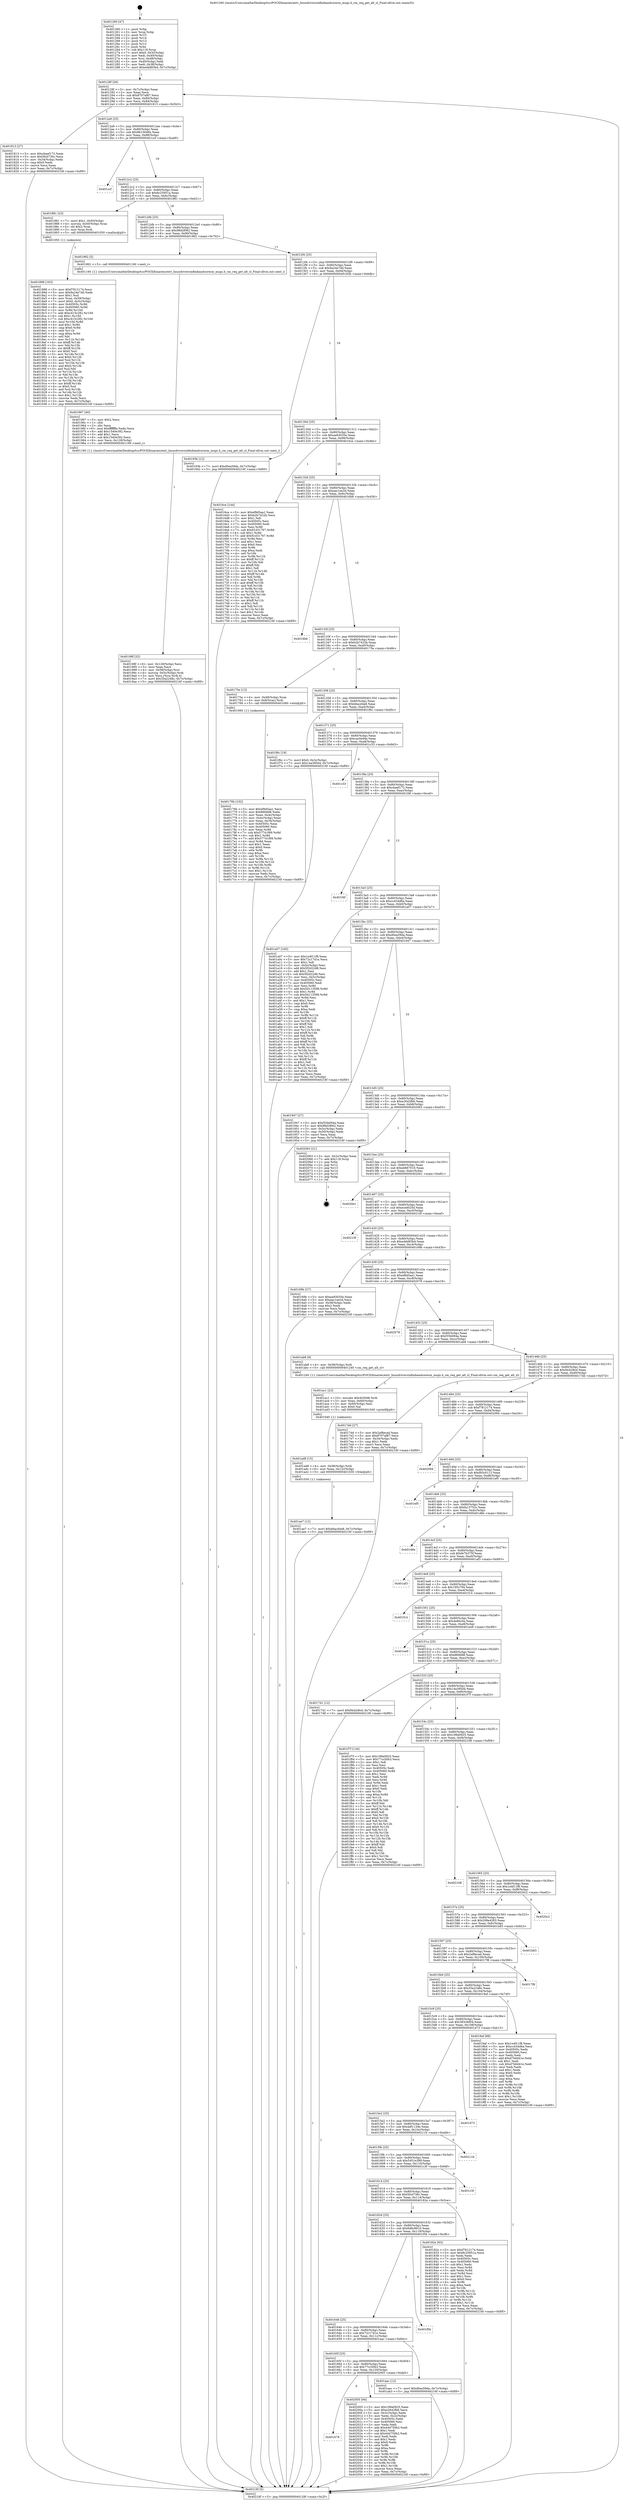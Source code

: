 digraph "0x401260" {
  label = "0x401260 (/mnt/c/Users/mathe/Desktop/tcc/POCII/binaries/extr_linuxdriversinfinibandcorecm_msgs.h_cm_req_get_alt_sl_Final-ollvm.out::main(0))"
  labelloc = "t"
  node[shape=record]

  Entry [label="",width=0.3,height=0.3,shape=circle,fillcolor=black,style=filled]
  "0x40128f" [label="{
     0x40128f [26]\l
     | [instrs]\l
     &nbsp;&nbsp;0x40128f \<+3\>: mov -0x7c(%rbp),%eax\l
     &nbsp;&nbsp;0x401292 \<+2\>: mov %eax,%ecx\l
     &nbsp;&nbsp;0x401294 \<+6\>: sub $0x8707af87,%ecx\l
     &nbsp;&nbsp;0x40129a \<+3\>: mov %eax,-0x80(%rbp)\l
     &nbsp;&nbsp;0x40129d \<+6\>: mov %ecx,-0x84(%rbp)\l
     &nbsp;&nbsp;0x4012a3 \<+6\>: je 0000000000401813 \<main+0x5b3\>\l
  }"]
  "0x401813" [label="{
     0x401813 [27]\l
     | [instrs]\l
     &nbsp;&nbsp;0x401813 \<+5\>: mov $0xcbaef172,%eax\l
     &nbsp;&nbsp;0x401818 \<+5\>: mov $0x5fcd736c,%ecx\l
     &nbsp;&nbsp;0x40181d \<+3\>: mov -0x34(%rbp),%edx\l
     &nbsp;&nbsp;0x401820 \<+3\>: cmp $0x0,%edx\l
     &nbsp;&nbsp;0x401823 \<+3\>: cmove %ecx,%eax\l
     &nbsp;&nbsp;0x401826 \<+3\>: mov %eax,-0x7c(%rbp)\l
     &nbsp;&nbsp;0x401829 \<+5\>: jmp 000000000040216f \<main+0xf0f\>\l
  }"]
  "0x4012a9" [label="{
     0x4012a9 [25]\l
     | [instrs]\l
     &nbsp;&nbsp;0x4012a9 \<+5\>: jmp 00000000004012ae \<main+0x4e\>\l
     &nbsp;&nbsp;0x4012ae \<+3\>: mov -0x80(%rbp),%eax\l
     &nbsp;&nbsp;0x4012b1 \<+5\>: sub $0x8b15648e,%eax\l
     &nbsp;&nbsp;0x4012b6 \<+6\>: mov %eax,-0x88(%rbp)\l
     &nbsp;&nbsp;0x4012bc \<+6\>: je 0000000000401ccf \<main+0xa6f\>\l
  }"]
  Exit [label="",width=0.3,height=0.3,shape=circle,fillcolor=black,style=filled,peripheries=2]
  "0x401ccf" [label="{
     0x401ccf\l
  }", style=dashed]
  "0x4012c2" [label="{
     0x4012c2 [25]\l
     | [instrs]\l
     &nbsp;&nbsp;0x4012c2 \<+5\>: jmp 00000000004012c7 \<main+0x67\>\l
     &nbsp;&nbsp;0x4012c7 \<+3\>: mov -0x80(%rbp),%eax\l
     &nbsp;&nbsp;0x4012ca \<+5\>: sub $0x8c25951a,%eax\l
     &nbsp;&nbsp;0x4012cf \<+6\>: mov %eax,-0x8c(%rbp)\l
     &nbsp;&nbsp;0x4012d5 \<+6\>: je 0000000000401881 \<main+0x621\>\l
  }"]
  "0x401678" [label="{
     0x401678\l
  }", style=dashed]
  "0x401881" [label="{
     0x401881 [23]\l
     | [instrs]\l
     &nbsp;&nbsp;0x401881 \<+7\>: movl $0x1,-0x50(%rbp)\l
     &nbsp;&nbsp;0x401888 \<+4\>: movslq -0x50(%rbp),%rax\l
     &nbsp;&nbsp;0x40188c \<+4\>: shl $0x2,%rax\l
     &nbsp;&nbsp;0x401890 \<+3\>: mov %rax,%rdi\l
     &nbsp;&nbsp;0x401893 \<+5\>: call 0000000000401050 \<malloc@plt\>\l
     | [calls]\l
     &nbsp;&nbsp;0x401050 \{1\} (unknown)\l
  }"]
  "0x4012db" [label="{
     0x4012db [25]\l
     | [instrs]\l
     &nbsp;&nbsp;0x4012db \<+5\>: jmp 00000000004012e0 \<main+0x80\>\l
     &nbsp;&nbsp;0x4012e0 \<+3\>: mov -0x80(%rbp),%eax\l
     &nbsp;&nbsp;0x4012e3 \<+5\>: sub $0x98d2f062,%eax\l
     &nbsp;&nbsp;0x4012e8 \<+6\>: mov %eax,-0x90(%rbp)\l
     &nbsp;&nbsp;0x4012ee \<+6\>: je 0000000000401962 \<main+0x702\>\l
  }"]
  "0x402005" [label="{
     0x402005 [94]\l
     | [instrs]\l
     &nbsp;&nbsp;0x402005 \<+5\>: mov $0x199a0925,%eax\l
     &nbsp;&nbsp;0x40200a \<+5\>: mov $0xe2642fb6,%ecx\l
     &nbsp;&nbsp;0x40200f \<+3\>: mov -0x3c(%rbp),%edx\l
     &nbsp;&nbsp;0x402012 \<+3\>: mov %edx,-0x2c(%rbp)\l
     &nbsp;&nbsp;0x402015 \<+7\>: mov 0x40505c,%edx\l
     &nbsp;&nbsp;0x40201c \<+7\>: mov 0x405060,%esi\l
     &nbsp;&nbsp;0x402023 \<+2\>: mov %edx,%edi\l
     &nbsp;&nbsp;0x402025 \<+6\>: add $0x444750b2,%edi\l
     &nbsp;&nbsp;0x40202b \<+3\>: sub $0x1,%edi\l
     &nbsp;&nbsp;0x40202e \<+6\>: sub $0x444750b2,%edi\l
     &nbsp;&nbsp;0x402034 \<+3\>: imul %edi,%edx\l
     &nbsp;&nbsp;0x402037 \<+3\>: and $0x1,%edx\l
     &nbsp;&nbsp;0x40203a \<+3\>: cmp $0x0,%edx\l
     &nbsp;&nbsp;0x40203d \<+4\>: sete %r8b\l
     &nbsp;&nbsp;0x402041 \<+3\>: cmp $0xa,%esi\l
     &nbsp;&nbsp;0x402044 \<+4\>: setl %r9b\l
     &nbsp;&nbsp;0x402048 \<+3\>: mov %r8b,%r10b\l
     &nbsp;&nbsp;0x40204b \<+3\>: and %r9b,%r10b\l
     &nbsp;&nbsp;0x40204e \<+3\>: xor %r9b,%r8b\l
     &nbsp;&nbsp;0x402051 \<+3\>: or %r8b,%r10b\l
     &nbsp;&nbsp;0x402054 \<+4\>: test $0x1,%r10b\l
     &nbsp;&nbsp;0x402058 \<+3\>: cmovne %ecx,%eax\l
     &nbsp;&nbsp;0x40205b \<+3\>: mov %eax,-0x7c(%rbp)\l
     &nbsp;&nbsp;0x40205e \<+5\>: jmp 000000000040216f \<main+0xf0f\>\l
  }"]
  "0x401962" [label="{
     0x401962 [5]\l
     | [instrs]\l
     &nbsp;&nbsp;0x401962 \<+5\>: call 0000000000401160 \<next_i\>\l
     | [calls]\l
     &nbsp;&nbsp;0x401160 \{1\} (/mnt/c/Users/mathe/Desktop/tcc/POCII/binaries/extr_linuxdriversinfinibandcorecm_msgs.h_cm_req_get_alt_sl_Final-ollvm.out::next_i)\l
  }"]
  "0x4012f4" [label="{
     0x4012f4 [25]\l
     | [instrs]\l
     &nbsp;&nbsp;0x4012f4 \<+5\>: jmp 00000000004012f9 \<main+0x99\>\l
     &nbsp;&nbsp;0x4012f9 \<+3\>: mov -0x80(%rbp),%eax\l
     &nbsp;&nbsp;0x4012fc \<+5\>: sub $0x9a24e7dd,%eax\l
     &nbsp;&nbsp;0x401301 \<+6\>: mov %eax,-0x94(%rbp)\l
     &nbsp;&nbsp;0x401307 \<+6\>: je 000000000040193b \<main+0x6db\>\l
  }"]
  "0x401ae7" [label="{
     0x401ae7 [12]\l
     | [instrs]\l
     &nbsp;&nbsp;0x401ae7 \<+7\>: movl $0xb6acd4a8,-0x7c(%rbp)\l
     &nbsp;&nbsp;0x401aee \<+5\>: jmp 000000000040216f \<main+0xf0f\>\l
  }"]
  "0x40193b" [label="{
     0x40193b [12]\l
     | [instrs]\l
     &nbsp;&nbsp;0x40193b \<+7\>: movl $0xd0ea59da,-0x7c(%rbp)\l
     &nbsp;&nbsp;0x401942 \<+5\>: jmp 000000000040216f \<main+0xf0f\>\l
  }"]
  "0x40130d" [label="{
     0x40130d [25]\l
     | [instrs]\l
     &nbsp;&nbsp;0x40130d \<+5\>: jmp 0000000000401312 \<main+0xb2\>\l
     &nbsp;&nbsp;0x401312 \<+3\>: mov -0x80(%rbp),%eax\l
     &nbsp;&nbsp;0x401315 \<+5\>: sub $0xaa93035e,%eax\l
     &nbsp;&nbsp;0x40131a \<+6\>: mov %eax,-0x98(%rbp)\l
     &nbsp;&nbsp;0x401320 \<+6\>: je 00000000004016ce \<main+0x46e\>\l
  }"]
  "0x401ad8" [label="{
     0x401ad8 [15]\l
     | [instrs]\l
     &nbsp;&nbsp;0x401ad8 \<+4\>: mov -0x58(%rbp),%rdi\l
     &nbsp;&nbsp;0x401adc \<+6\>: mov %eax,-0x12c(%rbp)\l
     &nbsp;&nbsp;0x401ae2 \<+5\>: call 0000000000401030 \<free@plt\>\l
     | [calls]\l
     &nbsp;&nbsp;0x401030 \{1\} (unknown)\l
  }"]
  "0x4016ce" [label="{
     0x4016ce [144]\l
     | [instrs]\l
     &nbsp;&nbsp;0x4016ce \<+5\>: mov $0xef9d5aa1,%eax\l
     &nbsp;&nbsp;0x4016d3 \<+5\>: mov $0xb2b7422b,%ecx\l
     &nbsp;&nbsp;0x4016d8 \<+2\>: mov $0x1,%dl\l
     &nbsp;&nbsp;0x4016da \<+7\>: mov 0x40505c,%esi\l
     &nbsp;&nbsp;0x4016e1 \<+7\>: mov 0x405060,%edi\l
     &nbsp;&nbsp;0x4016e8 \<+3\>: mov %esi,%r8d\l
     &nbsp;&nbsp;0x4016eb \<+7\>: sub $0x91d31767,%r8d\l
     &nbsp;&nbsp;0x4016f2 \<+4\>: sub $0x1,%r8d\l
     &nbsp;&nbsp;0x4016f6 \<+7\>: add $0x91d31767,%r8d\l
     &nbsp;&nbsp;0x4016fd \<+4\>: imul %r8d,%esi\l
     &nbsp;&nbsp;0x401701 \<+3\>: and $0x1,%esi\l
     &nbsp;&nbsp;0x401704 \<+3\>: cmp $0x0,%esi\l
     &nbsp;&nbsp;0x401707 \<+4\>: sete %r9b\l
     &nbsp;&nbsp;0x40170b \<+3\>: cmp $0xa,%edi\l
     &nbsp;&nbsp;0x40170e \<+4\>: setl %r10b\l
     &nbsp;&nbsp;0x401712 \<+3\>: mov %r9b,%r11b\l
     &nbsp;&nbsp;0x401715 \<+4\>: xor $0xff,%r11b\l
     &nbsp;&nbsp;0x401719 \<+3\>: mov %r10b,%bl\l
     &nbsp;&nbsp;0x40171c \<+3\>: xor $0xff,%bl\l
     &nbsp;&nbsp;0x40171f \<+3\>: xor $0x1,%dl\l
     &nbsp;&nbsp;0x401722 \<+3\>: mov %r11b,%r14b\l
     &nbsp;&nbsp;0x401725 \<+4\>: and $0xff,%r14b\l
     &nbsp;&nbsp;0x401729 \<+3\>: and %dl,%r9b\l
     &nbsp;&nbsp;0x40172c \<+3\>: mov %bl,%r15b\l
     &nbsp;&nbsp;0x40172f \<+4\>: and $0xff,%r15b\l
     &nbsp;&nbsp;0x401733 \<+3\>: and %dl,%r10b\l
     &nbsp;&nbsp;0x401736 \<+3\>: or %r9b,%r14b\l
     &nbsp;&nbsp;0x401739 \<+3\>: or %r10b,%r15b\l
     &nbsp;&nbsp;0x40173c \<+3\>: xor %r15b,%r14b\l
     &nbsp;&nbsp;0x40173f \<+3\>: or %bl,%r11b\l
     &nbsp;&nbsp;0x401742 \<+4\>: xor $0xff,%r11b\l
     &nbsp;&nbsp;0x401746 \<+3\>: or $0x1,%dl\l
     &nbsp;&nbsp;0x401749 \<+3\>: and %dl,%r11b\l
     &nbsp;&nbsp;0x40174c \<+3\>: or %r11b,%r14b\l
     &nbsp;&nbsp;0x40174f \<+4\>: test $0x1,%r14b\l
     &nbsp;&nbsp;0x401753 \<+3\>: cmovne %ecx,%eax\l
     &nbsp;&nbsp;0x401756 \<+3\>: mov %eax,-0x7c(%rbp)\l
     &nbsp;&nbsp;0x401759 \<+5\>: jmp 000000000040216f \<main+0xf0f\>\l
  }"]
  "0x401326" [label="{
     0x401326 [25]\l
     | [instrs]\l
     &nbsp;&nbsp;0x401326 \<+5\>: jmp 000000000040132b \<main+0xcb\>\l
     &nbsp;&nbsp;0x40132b \<+3\>: mov -0x80(%rbp),%eax\l
     &nbsp;&nbsp;0x40132e \<+5\>: sub $0xaac1ee2d,%eax\l
     &nbsp;&nbsp;0x401333 \<+6\>: mov %eax,-0x9c(%rbp)\l
     &nbsp;&nbsp;0x401339 \<+6\>: je 00000000004016b6 \<main+0x456\>\l
  }"]
  "0x401ac1" [label="{
     0x401ac1 [23]\l
     | [instrs]\l
     &nbsp;&nbsp;0x401ac1 \<+10\>: movabs $0x4030d6,%rdi\l
     &nbsp;&nbsp;0x401acb \<+3\>: mov %eax,-0x60(%rbp)\l
     &nbsp;&nbsp;0x401ace \<+3\>: mov -0x60(%rbp),%esi\l
     &nbsp;&nbsp;0x401ad1 \<+2\>: mov $0x0,%al\l
     &nbsp;&nbsp;0x401ad3 \<+5\>: call 0000000000401040 \<printf@plt\>\l
     | [calls]\l
     &nbsp;&nbsp;0x401040 \{1\} (unknown)\l
  }"]
  "0x4016b6" [label="{
     0x4016b6\l
  }", style=dashed]
  "0x40133f" [label="{
     0x40133f [25]\l
     | [instrs]\l
     &nbsp;&nbsp;0x40133f \<+5\>: jmp 0000000000401344 \<main+0xe4\>\l
     &nbsp;&nbsp;0x401344 \<+3\>: mov -0x80(%rbp),%eax\l
     &nbsp;&nbsp;0x401347 \<+5\>: sub $0xb2b7422b,%eax\l
     &nbsp;&nbsp;0x40134c \<+6\>: mov %eax,-0xa0(%rbp)\l
     &nbsp;&nbsp;0x401352 \<+6\>: je 000000000040175e \<main+0x4fe\>\l
  }"]
  "0x40165f" [label="{
     0x40165f [25]\l
     | [instrs]\l
     &nbsp;&nbsp;0x40165f \<+5\>: jmp 0000000000401664 \<main+0x404\>\l
     &nbsp;&nbsp;0x401664 \<+3\>: mov -0x80(%rbp),%eax\l
     &nbsp;&nbsp;0x401667 \<+5\>: sub $0x77cc50b3,%eax\l
     &nbsp;&nbsp;0x40166c \<+6\>: mov %eax,-0x120(%rbp)\l
     &nbsp;&nbsp;0x401672 \<+6\>: je 0000000000402005 \<main+0xda5\>\l
  }"]
  "0x40175e" [label="{
     0x40175e [13]\l
     | [instrs]\l
     &nbsp;&nbsp;0x40175e \<+4\>: mov -0x48(%rbp),%rax\l
     &nbsp;&nbsp;0x401762 \<+4\>: mov 0x8(%rax),%rdi\l
     &nbsp;&nbsp;0x401766 \<+5\>: call 0000000000401060 \<atoi@plt\>\l
     | [calls]\l
     &nbsp;&nbsp;0x401060 \{1\} (unknown)\l
  }"]
  "0x401358" [label="{
     0x401358 [25]\l
     | [instrs]\l
     &nbsp;&nbsp;0x401358 \<+5\>: jmp 000000000040135d \<main+0xfd\>\l
     &nbsp;&nbsp;0x40135d \<+3\>: mov -0x80(%rbp),%eax\l
     &nbsp;&nbsp;0x401360 \<+5\>: sub $0xb6acd4a8,%eax\l
     &nbsp;&nbsp;0x401365 \<+6\>: mov %eax,-0xa4(%rbp)\l
     &nbsp;&nbsp;0x40136b \<+6\>: je 0000000000401f6c \<main+0xd0c\>\l
  }"]
  "0x401aac" [label="{
     0x401aac [12]\l
     | [instrs]\l
     &nbsp;&nbsp;0x401aac \<+7\>: movl $0xd0ea59da,-0x7c(%rbp)\l
     &nbsp;&nbsp;0x401ab3 \<+5\>: jmp 000000000040216f \<main+0xf0f\>\l
  }"]
  "0x401f6c" [label="{
     0x401f6c [19]\l
     | [instrs]\l
     &nbsp;&nbsp;0x401f6c \<+7\>: movl $0x0,-0x3c(%rbp)\l
     &nbsp;&nbsp;0x401f73 \<+7\>: movl $0x14a395d4,-0x7c(%rbp)\l
     &nbsp;&nbsp;0x401f7a \<+5\>: jmp 000000000040216f \<main+0xf0f\>\l
  }"]
  "0x401371" [label="{
     0x401371 [25]\l
     | [instrs]\l
     &nbsp;&nbsp;0x401371 \<+5\>: jmp 0000000000401376 \<main+0x116\>\l
     &nbsp;&nbsp;0x401376 \<+3\>: mov -0x80(%rbp),%eax\l
     &nbsp;&nbsp;0x401379 \<+5\>: sub $0xcac0ed4e,%eax\l
     &nbsp;&nbsp;0x40137e \<+6\>: mov %eax,-0xa8(%rbp)\l
     &nbsp;&nbsp;0x401384 \<+6\>: je 0000000000401c33 \<main+0x9d3\>\l
  }"]
  "0x401646" [label="{
     0x401646 [25]\l
     | [instrs]\l
     &nbsp;&nbsp;0x401646 \<+5\>: jmp 000000000040164b \<main+0x3eb\>\l
     &nbsp;&nbsp;0x40164b \<+3\>: mov -0x80(%rbp),%eax\l
     &nbsp;&nbsp;0x40164e \<+5\>: sub $0x72c17d1e,%eax\l
     &nbsp;&nbsp;0x401653 \<+6\>: mov %eax,-0x11c(%rbp)\l
     &nbsp;&nbsp;0x401659 \<+6\>: je 0000000000401aac \<main+0x84c\>\l
  }"]
  "0x401c33" [label="{
     0x401c33\l
  }", style=dashed]
  "0x40138a" [label="{
     0x40138a [25]\l
     | [instrs]\l
     &nbsp;&nbsp;0x40138a \<+5\>: jmp 000000000040138f \<main+0x12f\>\l
     &nbsp;&nbsp;0x40138f \<+3\>: mov -0x80(%rbp),%eax\l
     &nbsp;&nbsp;0x401392 \<+5\>: sub $0xcbaef172,%eax\l
     &nbsp;&nbsp;0x401397 \<+6\>: mov %eax,-0xac(%rbp)\l
     &nbsp;&nbsp;0x40139d \<+6\>: je 0000000000401f4f \<main+0xcef\>\l
  }"]
  "0x401f5b" [label="{
     0x401f5b\l
  }", style=dashed]
  "0x401f4f" [label="{
     0x401f4f\l
  }", style=dashed]
  "0x4013a3" [label="{
     0x4013a3 [25]\l
     | [instrs]\l
     &nbsp;&nbsp;0x4013a3 \<+5\>: jmp 00000000004013a8 \<main+0x148\>\l
     &nbsp;&nbsp;0x4013a8 \<+3\>: mov -0x80(%rbp),%eax\l
     &nbsp;&nbsp;0x4013ab \<+5\>: sub $0xcc434d6a,%eax\l
     &nbsp;&nbsp;0x4013b0 \<+6\>: mov %eax,-0xb0(%rbp)\l
     &nbsp;&nbsp;0x4013b6 \<+6\>: je 0000000000401a07 \<main+0x7a7\>\l
  }"]
  "0x40198f" [label="{
     0x40198f [32]\l
     | [instrs]\l
     &nbsp;&nbsp;0x40198f \<+6\>: mov -0x128(%rbp),%ecx\l
     &nbsp;&nbsp;0x401995 \<+3\>: imul %eax,%ecx\l
     &nbsp;&nbsp;0x401998 \<+4\>: mov -0x58(%rbp),%rsi\l
     &nbsp;&nbsp;0x40199c \<+4\>: movslq -0x5c(%rbp),%rdi\l
     &nbsp;&nbsp;0x4019a0 \<+3\>: mov %ecx,(%rsi,%rdi,4)\l
     &nbsp;&nbsp;0x4019a3 \<+7\>: movl $0x35a2248c,-0x7c(%rbp)\l
     &nbsp;&nbsp;0x4019aa \<+5\>: jmp 000000000040216f \<main+0xf0f\>\l
  }"]
  "0x401a07" [label="{
     0x401a07 [165]\l
     | [instrs]\l
     &nbsp;&nbsp;0x401a07 \<+5\>: mov $0x1e4f11f8,%eax\l
     &nbsp;&nbsp;0x401a0c \<+5\>: mov $0x72c17d1e,%ecx\l
     &nbsp;&nbsp;0x401a11 \<+2\>: mov $0x1,%dl\l
     &nbsp;&nbsp;0x401a13 \<+3\>: mov -0x5c(%rbp),%esi\l
     &nbsp;&nbsp;0x401a16 \<+6\>: add $0x5f2d22d8,%esi\l
     &nbsp;&nbsp;0x401a1c \<+3\>: add $0x1,%esi\l
     &nbsp;&nbsp;0x401a1f \<+6\>: sub $0x5f2d22d8,%esi\l
     &nbsp;&nbsp;0x401a25 \<+3\>: mov %esi,-0x5c(%rbp)\l
     &nbsp;&nbsp;0x401a28 \<+7\>: mov 0x40505c,%esi\l
     &nbsp;&nbsp;0x401a2f \<+7\>: mov 0x405060,%edi\l
     &nbsp;&nbsp;0x401a36 \<+3\>: mov %esi,%r8d\l
     &nbsp;&nbsp;0x401a39 \<+7\>: add $0x5d113598,%r8d\l
     &nbsp;&nbsp;0x401a40 \<+4\>: sub $0x1,%r8d\l
     &nbsp;&nbsp;0x401a44 \<+7\>: sub $0x5d113598,%r8d\l
     &nbsp;&nbsp;0x401a4b \<+4\>: imul %r8d,%esi\l
     &nbsp;&nbsp;0x401a4f \<+3\>: and $0x1,%esi\l
     &nbsp;&nbsp;0x401a52 \<+3\>: cmp $0x0,%esi\l
     &nbsp;&nbsp;0x401a55 \<+4\>: sete %r9b\l
     &nbsp;&nbsp;0x401a59 \<+3\>: cmp $0xa,%edi\l
     &nbsp;&nbsp;0x401a5c \<+4\>: setl %r10b\l
     &nbsp;&nbsp;0x401a60 \<+3\>: mov %r9b,%r11b\l
     &nbsp;&nbsp;0x401a63 \<+4\>: xor $0xff,%r11b\l
     &nbsp;&nbsp;0x401a67 \<+3\>: mov %r10b,%bl\l
     &nbsp;&nbsp;0x401a6a \<+3\>: xor $0xff,%bl\l
     &nbsp;&nbsp;0x401a6d \<+3\>: xor $0x1,%dl\l
     &nbsp;&nbsp;0x401a70 \<+3\>: mov %r11b,%r14b\l
     &nbsp;&nbsp;0x401a73 \<+4\>: and $0xff,%r14b\l
     &nbsp;&nbsp;0x401a77 \<+3\>: and %dl,%r9b\l
     &nbsp;&nbsp;0x401a7a \<+3\>: mov %bl,%r15b\l
     &nbsp;&nbsp;0x401a7d \<+4\>: and $0xff,%r15b\l
     &nbsp;&nbsp;0x401a81 \<+3\>: and %dl,%r10b\l
     &nbsp;&nbsp;0x401a84 \<+3\>: or %r9b,%r14b\l
     &nbsp;&nbsp;0x401a87 \<+3\>: or %r10b,%r15b\l
     &nbsp;&nbsp;0x401a8a \<+3\>: xor %r15b,%r14b\l
     &nbsp;&nbsp;0x401a8d \<+3\>: or %bl,%r11b\l
     &nbsp;&nbsp;0x401a90 \<+4\>: xor $0xff,%r11b\l
     &nbsp;&nbsp;0x401a94 \<+3\>: or $0x1,%dl\l
     &nbsp;&nbsp;0x401a97 \<+3\>: and %dl,%r11b\l
     &nbsp;&nbsp;0x401a9a \<+3\>: or %r11b,%r14b\l
     &nbsp;&nbsp;0x401a9d \<+4\>: test $0x1,%r14b\l
     &nbsp;&nbsp;0x401aa1 \<+3\>: cmovne %ecx,%eax\l
     &nbsp;&nbsp;0x401aa4 \<+3\>: mov %eax,-0x7c(%rbp)\l
     &nbsp;&nbsp;0x401aa7 \<+5\>: jmp 000000000040216f \<main+0xf0f\>\l
  }"]
  "0x4013bc" [label="{
     0x4013bc [25]\l
     | [instrs]\l
     &nbsp;&nbsp;0x4013bc \<+5\>: jmp 00000000004013c1 \<main+0x161\>\l
     &nbsp;&nbsp;0x4013c1 \<+3\>: mov -0x80(%rbp),%eax\l
     &nbsp;&nbsp;0x4013c4 \<+5\>: sub $0xd0ea59da,%eax\l
     &nbsp;&nbsp;0x4013c9 \<+6\>: mov %eax,-0xb4(%rbp)\l
     &nbsp;&nbsp;0x4013cf \<+6\>: je 0000000000401947 \<main+0x6e7\>\l
  }"]
  "0x401967" [label="{
     0x401967 [40]\l
     | [instrs]\l
     &nbsp;&nbsp;0x401967 \<+5\>: mov $0x2,%ecx\l
     &nbsp;&nbsp;0x40196c \<+1\>: cltd\l
     &nbsp;&nbsp;0x40196d \<+2\>: idiv %ecx\l
     &nbsp;&nbsp;0x40196f \<+6\>: imul $0xfffffffe,%edx,%ecx\l
     &nbsp;&nbsp;0x401975 \<+6\>: add $0x1540e392,%ecx\l
     &nbsp;&nbsp;0x40197b \<+3\>: add $0x1,%ecx\l
     &nbsp;&nbsp;0x40197e \<+6\>: sub $0x1540e392,%ecx\l
     &nbsp;&nbsp;0x401984 \<+6\>: mov %ecx,-0x128(%rbp)\l
     &nbsp;&nbsp;0x40198a \<+5\>: call 0000000000401160 \<next_i\>\l
     | [calls]\l
     &nbsp;&nbsp;0x401160 \{1\} (/mnt/c/Users/mathe/Desktop/tcc/POCII/binaries/extr_linuxdriversinfinibandcorecm_msgs.h_cm_req_get_alt_sl_Final-ollvm.out::next_i)\l
  }"]
  "0x401947" [label="{
     0x401947 [27]\l
     | [instrs]\l
     &nbsp;&nbsp;0x401947 \<+5\>: mov $0xf35b094a,%eax\l
     &nbsp;&nbsp;0x40194c \<+5\>: mov $0x98d2f062,%ecx\l
     &nbsp;&nbsp;0x401951 \<+3\>: mov -0x5c(%rbp),%edx\l
     &nbsp;&nbsp;0x401954 \<+3\>: cmp -0x50(%rbp),%edx\l
     &nbsp;&nbsp;0x401957 \<+3\>: cmovl %ecx,%eax\l
     &nbsp;&nbsp;0x40195a \<+3\>: mov %eax,-0x7c(%rbp)\l
     &nbsp;&nbsp;0x40195d \<+5\>: jmp 000000000040216f \<main+0xf0f\>\l
  }"]
  "0x4013d5" [label="{
     0x4013d5 [25]\l
     | [instrs]\l
     &nbsp;&nbsp;0x4013d5 \<+5\>: jmp 00000000004013da \<main+0x17a\>\l
     &nbsp;&nbsp;0x4013da \<+3\>: mov -0x80(%rbp),%eax\l
     &nbsp;&nbsp;0x4013dd \<+5\>: sub $0xe2642fb6,%eax\l
     &nbsp;&nbsp;0x4013e2 \<+6\>: mov %eax,-0xb8(%rbp)\l
     &nbsp;&nbsp;0x4013e8 \<+6\>: je 0000000000402063 \<main+0xe03\>\l
  }"]
  "0x401898" [label="{
     0x401898 [163]\l
     | [instrs]\l
     &nbsp;&nbsp;0x401898 \<+5\>: mov $0xf7812174,%ecx\l
     &nbsp;&nbsp;0x40189d \<+5\>: mov $0x9a24e7dd,%edx\l
     &nbsp;&nbsp;0x4018a2 \<+3\>: mov $0x1,%sil\l
     &nbsp;&nbsp;0x4018a5 \<+4\>: mov %rax,-0x58(%rbp)\l
     &nbsp;&nbsp;0x4018a9 \<+7\>: movl $0x0,-0x5c(%rbp)\l
     &nbsp;&nbsp;0x4018b0 \<+8\>: mov 0x40505c,%r8d\l
     &nbsp;&nbsp;0x4018b8 \<+8\>: mov 0x405060,%r9d\l
     &nbsp;&nbsp;0x4018c0 \<+3\>: mov %r8d,%r10d\l
     &nbsp;&nbsp;0x4018c3 \<+7\>: add $0xc415c282,%r10d\l
     &nbsp;&nbsp;0x4018ca \<+4\>: sub $0x1,%r10d\l
     &nbsp;&nbsp;0x4018ce \<+7\>: sub $0xc415c282,%r10d\l
     &nbsp;&nbsp;0x4018d5 \<+4\>: imul %r10d,%r8d\l
     &nbsp;&nbsp;0x4018d9 \<+4\>: and $0x1,%r8d\l
     &nbsp;&nbsp;0x4018dd \<+4\>: cmp $0x0,%r8d\l
     &nbsp;&nbsp;0x4018e1 \<+4\>: sete %r11b\l
     &nbsp;&nbsp;0x4018e5 \<+4\>: cmp $0xa,%r9d\l
     &nbsp;&nbsp;0x4018e9 \<+3\>: setl %bl\l
     &nbsp;&nbsp;0x4018ec \<+3\>: mov %r11b,%r14b\l
     &nbsp;&nbsp;0x4018ef \<+4\>: xor $0xff,%r14b\l
     &nbsp;&nbsp;0x4018f3 \<+3\>: mov %bl,%r15b\l
     &nbsp;&nbsp;0x4018f6 \<+4\>: xor $0xff,%r15b\l
     &nbsp;&nbsp;0x4018fa \<+4\>: xor $0x0,%sil\l
     &nbsp;&nbsp;0x4018fe \<+3\>: mov %r14b,%r12b\l
     &nbsp;&nbsp;0x401901 \<+4\>: and $0x0,%r12b\l
     &nbsp;&nbsp;0x401905 \<+3\>: and %sil,%r11b\l
     &nbsp;&nbsp;0x401908 \<+3\>: mov %r15b,%r13b\l
     &nbsp;&nbsp;0x40190b \<+4\>: and $0x0,%r13b\l
     &nbsp;&nbsp;0x40190f \<+3\>: and %sil,%bl\l
     &nbsp;&nbsp;0x401912 \<+3\>: or %r11b,%r12b\l
     &nbsp;&nbsp;0x401915 \<+3\>: or %bl,%r13b\l
     &nbsp;&nbsp;0x401918 \<+3\>: xor %r13b,%r12b\l
     &nbsp;&nbsp;0x40191b \<+3\>: or %r15b,%r14b\l
     &nbsp;&nbsp;0x40191e \<+4\>: xor $0xff,%r14b\l
     &nbsp;&nbsp;0x401922 \<+4\>: or $0x0,%sil\l
     &nbsp;&nbsp;0x401926 \<+3\>: and %sil,%r14b\l
     &nbsp;&nbsp;0x401929 \<+3\>: or %r14b,%r12b\l
     &nbsp;&nbsp;0x40192c \<+4\>: test $0x1,%r12b\l
     &nbsp;&nbsp;0x401930 \<+3\>: cmovne %edx,%ecx\l
     &nbsp;&nbsp;0x401933 \<+3\>: mov %ecx,-0x7c(%rbp)\l
     &nbsp;&nbsp;0x401936 \<+5\>: jmp 000000000040216f \<main+0xf0f\>\l
  }"]
  "0x402063" [label="{
     0x402063 [21]\l
     | [instrs]\l
     &nbsp;&nbsp;0x402063 \<+3\>: mov -0x2c(%rbp),%eax\l
     &nbsp;&nbsp;0x402066 \<+7\>: add $0x118,%rsp\l
     &nbsp;&nbsp;0x40206d \<+1\>: pop %rbx\l
     &nbsp;&nbsp;0x40206e \<+2\>: pop %r12\l
     &nbsp;&nbsp;0x402070 \<+2\>: pop %r13\l
     &nbsp;&nbsp;0x402072 \<+2\>: pop %r14\l
     &nbsp;&nbsp;0x402074 \<+2\>: pop %r15\l
     &nbsp;&nbsp;0x402076 \<+1\>: pop %rbp\l
     &nbsp;&nbsp;0x402077 \<+1\>: ret\l
  }"]
  "0x4013ee" [label="{
     0x4013ee [25]\l
     | [instrs]\l
     &nbsp;&nbsp;0x4013ee \<+5\>: jmp 00000000004013f3 \<main+0x193\>\l
     &nbsp;&nbsp;0x4013f3 \<+3\>: mov -0x80(%rbp),%eax\l
     &nbsp;&nbsp;0x4013f6 \<+5\>: sub $0xeb867010,%eax\l
     &nbsp;&nbsp;0x4013fb \<+6\>: mov %eax,-0xbc(%rbp)\l
     &nbsp;&nbsp;0x401401 \<+6\>: je 00000000004020e1 \<main+0xe81\>\l
  }"]
  "0x40162d" [label="{
     0x40162d [25]\l
     | [instrs]\l
     &nbsp;&nbsp;0x40162d \<+5\>: jmp 0000000000401632 \<main+0x3d2\>\l
     &nbsp;&nbsp;0x401632 \<+3\>: mov -0x80(%rbp),%eax\l
     &nbsp;&nbsp;0x401635 \<+5\>: sub $0x6d6c8910,%eax\l
     &nbsp;&nbsp;0x40163a \<+6\>: mov %eax,-0x118(%rbp)\l
     &nbsp;&nbsp;0x401640 \<+6\>: je 0000000000401f5b \<main+0xcfb\>\l
  }"]
  "0x4020e1" [label="{
     0x4020e1\l
  }", style=dashed]
  "0x401407" [label="{
     0x401407 [25]\l
     | [instrs]\l
     &nbsp;&nbsp;0x401407 \<+5\>: jmp 000000000040140c \<main+0x1ac\>\l
     &nbsp;&nbsp;0x40140c \<+3\>: mov -0x80(%rbp),%eax\l
     &nbsp;&nbsp;0x40140f \<+5\>: sub $0xeced025d,%eax\l
     &nbsp;&nbsp;0x401414 \<+6\>: mov %eax,-0xc0(%rbp)\l
     &nbsp;&nbsp;0x40141a \<+6\>: je 000000000040210f \<main+0xeaf\>\l
  }"]
  "0x40182e" [label="{
     0x40182e [83]\l
     | [instrs]\l
     &nbsp;&nbsp;0x40182e \<+5\>: mov $0xf7812174,%eax\l
     &nbsp;&nbsp;0x401833 \<+5\>: mov $0x8c25951a,%ecx\l
     &nbsp;&nbsp;0x401838 \<+2\>: xor %edx,%edx\l
     &nbsp;&nbsp;0x40183a \<+7\>: mov 0x40505c,%esi\l
     &nbsp;&nbsp;0x401841 \<+7\>: mov 0x405060,%edi\l
     &nbsp;&nbsp;0x401848 \<+3\>: sub $0x1,%edx\l
     &nbsp;&nbsp;0x40184b \<+3\>: mov %esi,%r8d\l
     &nbsp;&nbsp;0x40184e \<+3\>: add %edx,%r8d\l
     &nbsp;&nbsp;0x401851 \<+4\>: imul %r8d,%esi\l
     &nbsp;&nbsp;0x401855 \<+3\>: and $0x1,%esi\l
     &nbsp;&nbsp;0x401858 \<+3\>: cmp $0x0,%esi\l
     &nbsp;&nbsp;0x40185b \<+4\>: sete %r9b\l
     &nbsp;&nbsp;0x40185f \<+3\>: cmp $0xa,%edi\l
     &nbsp;&nbsp;0x401862 \<+4\>: setl %r10b\l
     &nbsp;&nbsp;0x401866 \<+3\>: mov %r9b,%r11b\l
     &nbsp;&nbsp;0x401869 \<+3\>: and %r10b,%r11b\l
     &nbsp;&nbsp;0x40186c \<+3\>: xor %r10b,%r9b\l
     &nbsp;&nbsp;0x40186f \<+3\>: or %r9b,%r11b\l
     &nbsp;&nbsp;0x401872 \<+4\>: test $0x1,%r11b\l
     &nbsp;&nbsp;0x401876 \<+3\>: cmovne %ecx,%eax\l
     &nbsp;&nbsp;0x401879 \<+3\>: mov %eax,-0x7c(%rbp)\l
     &nbsp;&nbsp;0x40187c \<+5\>: jmp 000000000040216f \<main+0xf0f\>\l
  }"]
  "0x40210f" [label="{
     0x40210f\l
  }", style=dashed]
  "0x401420" [label="{
     0x401420 [25]\l
     | [instrs]\l
     &nbsp;&nbsp;0x401420 \<+5\>: jmp 0000000000401425 \<main+0x1c5\>\l
     &nbsp;&nbsp;0x401425 \<+3\>: mov -0x80(%rbp),%eax\l
     &nbsp;&nbsp;0x401428 \<+5\>: sub $0xeddd83b4,%eax\l
     &nbsp;&nbsp;0x40142d \<+6\>: mov %eax,-0xc4(%rbp)\l
     &nbsp;&nbsp;0x401433 \<+6\>: je 000000000040169b \<main+0x43b\>\l
  }"]
  "0x401614" [label="{
     0x401614 [25]\l
     | [instrs]\l
     &nbsp;&nbsp;0x401614 \<+5\>: jmp 0000000000401619 \<main+0x3b9\>\l
     &nbsp;&nbsp;0x401619 \<+3\>: mov -0x80(%rbp),%eax\l
     &nbsp;&nbsp;0x40161c \<+5\>: sub $0x5fcd736c,%eax\l
     &nbsp;&nbsp;0x401621 \<+6\>: mov %eax,-0x114(%rbp)\l
     &nbsp;&nbsp;0x401627 \<+6\>: je 000000000040182e \<main+0x5ce\>\l
  }"]
  "0x40169b" [label="{
     0x40169b [27]\l
     | [instrs]\l
     &nbsp;&nbsp;0x40169b \<+5\>: mov $0xaa93035e,%eax\l
     &nbsp;&nbsp;0x4016a0 \<+5\>: mov $0xaac1ee2d,%ecx\l
     &nbsp;&nbsp;0x4016a5 \<+3\>: mov -0x38(%rbp),%edx\l
     &nbsp;&nbsp;0x4016a8 \<+3\>: cmp $0x2,%edx\l
     &nbsp;&nbsp;0x4016ab \<+3\>: cmovne %ecx,%eax\l
     &nbsp;&nbsp;0x4016ae \<+3\>: mov %eax,-0x7c(%rbp)\l
     &nbsp;&nbsp;0x4016b1 \<+5\>: jmp 000000000040216f \<main+0xf0f\>\l
  }"]
  "0x401439" [label="{
     0x401439 [25]\l
     | [instrs]\l
     &nbsp;&nbsp;0x401439 \<+5\>: jmp 000000000040143e \<main+0x1de\>\l
     &nbsp;&nbsp;0x40143e \<+3\>: mov -0x80(%rbp),%eax\l
     &nbsp;&nbsp;0x401441 \<+5\>: sub $0xef9d5aa1,%eax\l
     &nbsp;&nbsp;0x401446 \<+6\>: mov %eax,-0xc8(%rbp)\l
     &nbsp;&nbsp;0x40144c \<+6\>: je 0000000000402078 \<main+0xe18\>\l
  }"]
  "0x40216f" [label="{
     0x40216f [5]\l
     | [instrs]\l
     &nbsp;&nbsp;0x40216f \<+5\>: jmp 000000000040128f \<main+0x2f\>\l
  }"]
  "0x401260" [label="{
     0x401260 [47]\l
     | [instrs]\l
     &nbsp;&nbsp;0x401260 \<+1\>: push %rbp\l
     &nbsp;&nbsp;0x401261 \<+3\>: mov %rsp,%rbp\l
     &nbsp;&nbsp;0x401264 \<+2\>: push %r15\l
     &nbsp;&nbsp;0x401266 \<+2\>: push %r14\l
     &nbsp;&nbsp;0x401268 \<+2\>: push %r13\l
     &nbsp;&nbsp;0x40126a \<+2\>: push %r12\l
     &nbsp;&nbsp;0x40126c \<+1\>: push %rbx\l
     &nbsp;&nbsp;0x40126d \<+7\>: sub $0x118,%rsp\l
     &nbsp;&nbsp;0x401274 \<+7\>: movl $0x0,-0x3c(%rbp)\l
     &nbsp;&nbsp;0x40127b \<+3\>: mov %edi,-0x40(%rbp)\l
     &nbsp;&nbsp;0x40127e \<+4\>: mov %rsi,-0x48(%rbp)\l
     &nbsp;&nbsp;0x401282 \<+3\>: mov -0x40(%rbp),%edi\l
     &nbsp;&nbsp;0x401285 \<+3\>: mov %edi,-0x38(%rbp)\l
     &nbsp;&nbsp;0x401288 \<+7\>: movl $0xeddd83b4,-0x7c(%rbp)\l
  }"]
  "0x40176b" [label="{
     0x40176b [102]\l
     | [instrs]\l
     &nbsp;&nbsp;0x40176b \<+5\>: mov $0xef9d5aa1,%ecx\l
     &nbsp;&nbsp;0x401770 \<+5\>: mov $0x86f4fd8,%edx\l
     &nbsp;&nbsp;0x401775 \<+3\>: mov %eax,-0x4c(%rbp)\l
     &nbsp;&nbsp;0x401778 \<+3\>: mov -0x4c(%rbp),%eax\l
     &nbsp;&nbsp;0x40177b \<+3\>: mov %eax,-0x34(%rbp)\l
     &nbsp;&nbsp;0x40177e \<+7\>: mov 0x40505c,%eax\l
     &nbsp;&nbsp;0x401785 \<+7\>: mov 0x405060,%esi\l
     &nbsp;&nbsp;0x40178c \<+3\>: mov %eax,%r8d\l
     &nbsp;&nbsp;0x40178f \<+7\>: sub $0x57741f69,%r8d\l
     &nbsp;&nbsp;0x401796 \<+4\>: sub $0x1,%r8d\l
     &nbsp;&nbsp;0x40179a \<+7\>: add $0x57741f69,%r8d\l
     &nbsp;&nbsp;0x4017a1 \<+4\>: imul %r8d,%eax\l
     &nbsp;&nbsp;0x4017a5 \<+3\>: and $0x1,%eax\l
     &nbsp;&nbsp;0x4017a8 \<+3\>: cmp $0x0,%eax\l
     &nbsp;&nbsp;0x4017ab \<+4\>: sete %r9b\l
     &nbsp;&nbsp;0x4017af \<+3\>: cmp $0xa,%esi\l
     &nbsp;&nbsp;0x4017b2 \<+4\>: setl %r10b\l
     &nbsp;&nbsp;0x4017b6 \<+3\>: mov %r9b,%r11b\l
     &nbsp;&nbsp;0x4017b9 \<+3\>: and %r10b,%r11b\l
     &nbsp;&nbsp;0x4017bc \<+3\>: xor %r10b,%r9b\l
     &nbsp;&nbsp;0x4017bf \<+3\>: or %r9b,%r11b\l
     &nbsp;&nbsp;0x4017c2 \<+4\>: test $0x1,%r11b\l
     &nbsp;&nbsp;0x4017c6 \<+3\>: cmovne %edx,%ecx\l
     &nbsp;&nbsp;0x4017c9 \<+3\>: mov %ecx,-0x7c(%rbp)\l
     &nbsp;&nbsp;0x4017cc \<+5\>: jmp 000000000040216f \<main+0xf0f\>\l
  }"]
  "0x401c3f" [label="{
     0x401c3f\l
  }", style=dashed]
  "0x402078" [label="{
     0x402078\l
  }", style=dashed]
  "0x401452" [label="{
     0x401452 [25]\l
     | [instrs]\l
     &nbsp;&nbsp;0x401452 \<+5\>: jmp 0000000000401457 \<main+0x1f7\>\l
     &nbsp;&nbsp;0x401457 \<+3\>: mov -0x80(%rbp),%eax\l
     &nbsp;&nbsp;0x40145a \<+5\>: sub $0xf35b094a,%eax\l
     &nbsp;&nbsp;0x40145f \<+6\>: mov %eax,-0xcc(%rbp)\l
     &nbsp;&nbsp;0x401465 \<+6\>: je 0000000000401ab8 \<main+0x858\>\l
  }"]
  "0x4015fb" [label="{
     0x4015fb [25]\l
     | [instrs]\l
     &nbsp;&nbsp;0x4015fb \<+5\>: jmp 0000000000401600 \<main+0x3a0\>\l
     &nbsp;&nbsp;0x401600 \<+3\>: mov -0x80(%rbp),%eax\l
     &nbsp;&nbsp;0x401603 \<+5\>: sub $0x5451e389,%eax\l
     &nbsp;&nbsp;0x401608 \<+6\>: mov %eax,-0x110(%rbp)\l
     &nbsp;&nbsp;0x40160e \<+6\>: je 0000000000401c3f \<main+0x9df\>\l
  }"]
  "0x401ab8" [label="{
     0x401ab8 [9]\l
     | [instrs]\l
     &nbsp;&nbsp;0x401ab8 \<+4\>: mov -0x58(%rbp),%rdi\l
     &nbsp;&nbsp;0x401abc \<+5\>: call 0000000000401240 \<cm_req_get_alt_sl\>\l
     | [calls]\l
     &nbsp;&nbsp;0x401240 \{1\} (/mnt/c/Users/mathe/Desktop/tcc/POCII/binaries/extr_linuxdriversinfinibandcorecm_msgs.h_cm_req_get_alt_sl_Final-ollvm.out::cm_req_get_alt_sl)\l
  }"]
  "0x40146b" [label="{
     0x40146b [25]\l
     | [instrs]\l
     &nbsp;&nbsp;0x40146b \<+5\>: jmp 0000000000401470 \<main+0x210\>\l
     &nbsp;&nbsp;0x401470 \<+3\>: mov -0x80(%rbp),%eax\l
     &nbsp;&nbsp;0x401473 \<+5\>: sub $0xf4cb28cd,%eax\l
     &nbsp;&nbsp;0x401478 \<+6\>: mov %eax,-0xd0(%rbp)\l
     &nbsp;&nbsp;0x40147e \<+6\>: je 00000000004017dd \<main+0x57d\>\l
  }"]
  "0x40211b" [label="{
     0x40211b\l
  }", style=dashed]
  "0x4017dd" [label="{
     0x4017dd [27]\l
     | [instrs]\l
     &nbsp;&nbsp;0x4017dd \<+5\>: mov $0x2af8ecad,%eax\l
     &nbsp;&nbsp;0x4017e2 \<+5\>: mov $0x8707af87,%ecx\l
     &nbsp;&nbsp;0x4017e7 \<+3\>: mov -0x34(%rbp),%edx\l
     &nbsp;&nbsp;0x4017ea \<+3\>: cmp $0x1,%edx\l
     &nbsp;&nbsp;0x4017ed \<+3\>: cmovl %ecx,%eax\l
     &nbsp;&nbsp;0x4017f0 \<+3\>: mov %eax,-0x7c(%rbp)\l
     &nbsp;&nbsp;0x4017f3 \<+5\>: jmp 000000000040216f \<main+0xf0f\>\l
  }"]
  "0x401484" [label="{
     0x401484 [25]\l
     | [instrs]\l
     &nbsp;&nbsp;0x401484 \<+5\>: jmp 0000000000401489 \<main+0x229\>\l
     &nbsp;&nbsp;0x401489 \<+3\>: mov -0x80(%rbp),%eax\l
     &nbsp;&nbsp;0x40148c \<+5\>: sub $0xf7812174,%eax\l
     &nbsp;&nbsp;0x401491 \<+6\>: mov %eax,-0xd4(%rbp)\l
     &nbsp;&nbsp;0x401497 \<+6\>: je 0000000000402094 \<main+0xe34\>\l
  }"]
  "0x4015e2" [label="{
     0x4015e2 [25]\l
     | [instrs]\l
     &nbsp;&nbsp;0x4015e2 \<+5\>: jmp 00000000004015e7 \<main+0x387\>\l
     &nbsp;&nbsp;0x4015e7 \<+3\>: mov -0x80(%rbp),%eax\l
     &nbsp;&nbsp;0x4015ea \<+5\>: sub $0x4df1134e,%eax\l
     &nbsp;&nbsp;0x4015ef \<+6\>: mov %eax,-0x10c(%rbp)\l
     &nbsp;&nbsp;0x4015f5 \<+6\>: je 000000000040211b \<main+0xebb\>\l
  }"]
  "0x402094" [label="{
     0x402094\l
  }", style=dashed]
  "0x40149d" [label="{
     0x40149d [25]\l
     | [instrs]\l
     &nbsp;&nbsp;0x40149d \<+5\>: jmp 00000000004014a2 \<main+0x242\>\l
     &nbsp;&nbsp;0x4014a2 \<+3\>: mov -0x80(%rbp),%eax\l
     &nbsp;&nbsp;0x4014a5 \<+5\>: sub $0xf93c0113,%eax\l
     &nbsp;&nbsp;0x4014aa \<+6\>: mov %eax,-0xd8(%rbp)\l
     &nbsp;&nbsp;0x4014b0 \<+6\>: je 0000000000401ef5 \<main+0xc95\>\l
  }"]
  "0x401d73" [label="{
     0x401d73\l
  }", style=dashed]
  "0x401ef5" [label="{
     0x401ef5\l
  }", style=dashed]
  "0x4014b6" [label="{
     0x4014b6 [25]\l
     | [instrs]\l
     &nbsp;&nbsp;0x4014b6 \<+5\>: jmp 00000000004014bb \<main+0x25b\>\l
     &nbsp;&nbsp;0x4014bb \<+3\>: mov -0x80(%rbp),%eax\l
     &nbsp;&nbsp;0x4014be \<+5\>: sub $0xfa15752c,%eax\l
     &nbsp;&nbsp;0x4014c3 \<+6\>: mov %eax,-0xdc(%rbp)\l
     &nbsp;&nbsp;0x4014c9 \<+6\>: je 0000000000401d8e \<main+0xb2e\>\l
  }"]
  "0x4015c9" [label="{
     0x4015c9 [25]\l
     | [instrs]\l
     &nbsp;&nbsp;0x4015c9 \<+5\>: jmp 00000000004015ce \<main+0x36e\>\l
     &nbsp;&nbsp;0x4015ce \<+3\>: mov -0x80(%rbp),%eax\l
     &nbsp;&nbsp;0x4015d1 \<+5\>: sub $0x383c8d04,%eax\l
     &nbsp;&nbsp;0x4015d6 \<+6\>: mov %eax,-0x108(%rbp)\l
     &nbsp;&nbsp;0x4015dc \<+6\>: je 0000000000401d73 \<main+0xb13\>\l
  }"]
  "0x401d8e" [label="{
     0x401d8e\l
  }", style=dashed]
  "0x4014cf" [label="{
     0x4014cf [25]\l
     | [instrs]\l
     &nbsp;&nbsp;0x4014cf \<+5\>: jmp 00000000004014d4 \<main+0x274\>\l
     &nbsp;&nbsp;0x4014d4 \<+3\>: mov -0x80(%rbp),%eax\l
     &nbsp;&nbsp;0x4014d7 \<+5\>: sub $0xfe7b375f,%eax\l
     &nbsp;&nbsp;0x4014dc \<+6\>: mov %eax,-0xe0(%rbp)\l
     &nbsp;&nbsp;0x4014e2 \<+6\>: je 0000000000401af3 \<main+0x893\>\l
  }"]
  "0x4019af" [label="{
     0x4019af [88]\l
     | [instrs]\l
     &nbsp;&nbsp;0x4019af \<+5\>: mov $0x1e4f11f8,%eax\l
     &nbsp;&nbsp;0x4019b4 \<+5\>: mov $0xcc434d6a,%ecx\l
     &nbsp;&nbsp;0x4019b9 \<+7\>: mov 0x40505c,%edx\l
     &nbsp;&nbsp;0x4019c0 \<+7\>: mov 0x405060,%esi\l
     &nbsp;&nbsp;0x4019c7 \<+2\>: mov %edx,%edi\l
     &nbsp;&nbsp;0x4019c9 \<+6\>: add $0xd7b6d41e,%edi\l
     &nbsp;&nbsp;0x4019cf \<+3\>: sub $0x1,%edi\l
     &nbsp;&nbsp;0x4019d2 \<+6\>: sub $0xd7b6d41e,%edi\l
     &nbsp;&nbsp;0x4019d8 \<+3\>: imul %edi,%edx\l
     &nbsp;&nbsp;0x4019db \<+3\>: and $0x1,%edx\l
     &nbsp;&nbsp;0x4019de \<+3\>: cmp $0x0,%edx\l
     &nbsp;&nbsp;0x4019e1 \<+4\>: sete %r8b\l
     &nbsp;&nbsp;0x4019e5 \<+3\>: cmp $0xa,%esi\l
     &nbsp;&nbsp;0x4019e8 \<+4\>: setl %r9b\l
     &nbsp;&nbsp;0x4019ec \<+3\>: mov %r8b,%r10b\l
     &nbsp;&nbsp;0x4019ef \<+3\>: and %r9b,%r10b\l
     &nbsp;&nbsp;0x4019f2 \<+3\>: xor %r9b,%r8b\l
     &nbsp;&nbsp;0x4019f5 \<+3\>: or %r8b,%r10b\l
     &nbsp;&nbsp;0x4019f8 \<+4\>: test $0x1,%r10b\l
     &nbsp;&nbsp;0x4019fc \<+3\>: cmovne %ecx,%eax\l
     &nbsp;&nbsp;0x4019ff \<+3\>: mov %eax,-0x7c(%rbp)\l
     &nbsp;&nbsp;0x401a02 \<+5\>: jmp 000000000040216f \<main+0xf0f\>\l
  }"]
  "0x401af3" [label="{
     0x401af3\l
  }", style=dashed]
  "0x4014e8" [label="{
     0x4014e8 [25]\l
     | [instrs]\l
     &nbsp;&nbsp;0x4014e8 \<+5\>: jmp 00000000004014ed \<main+0x28d\>\l
     &nbsp;&nbsp;0x4014ed \<+3\>: mov -0x80(%rbp),%eax\l
     &nbsp;&nbsp;0x4014f0 \<+5\>: sub $0x195c794,%eax\l
     &nbsp;&nbsp;0x4014f5 \<+6\>: mov %eax,-0xe4(%rbp)\l
     &nbsp;&nbsp;0x4014fb \<+6\>: je 0000000000401f14 \<main+0xcb4\>\l
  }"]
  "0x4015b0" [label="{
     0x4015b0 [25]\l
     | [instrs]\l
     &nbsp;&nbsp;0x4015b0 \<+5\>: jmp 00000000004015b5 \<main+0x355\>\l
     &nbsp;&nbsp;0x4015b5 \<+3\>: mov -0x80(%rbp),%eax\l
     &nbsp;&nbsp;0x4015b8 \<+5\>: sub $0x35a2248c,%eax\l
     &nbsp;&nbsp;0x4015bd \<+6\>: mov %eax,-0x104(%rbp)\l
     &nbsp;&nbsp;0x4015c3 \<+6\>: je 00000000004019af \<main+0x74f\>\l
  }"]
  "0x401f14" [label="{
     0x401f14\l
  }", style=dashed]
  "0x401501" [label="{
     0x401501 [25]\l
     | [instrs]\l
     &nbsp;&nbsp;0x401501 \<+5\>: jmp 0000000000401506 \<main+0x2a6\>\l
     &nbsp;&nbsp;0x401506 \<+3\>: mov -0x80(%rbp),%eax\l
     &nbsp;&nbsp;0x401509 \<+5\>: sub $0x4e80c0a,%eax\l
     &nbsp;&nbsp;0x40150e \<+6\>: mov %eax,-0xe8(%rbp)\l
     &nbsp;&nbsp;0x401514 \<+6\>: je 0000000000401ee9 \<main+0xc89\>\l
  }"]
  "0x4017f8" [label="{
     0x4017f8\l
  }", style=dashed]
  "0x401ee9" [label="{
     0x401ee9\l
  }", style=dashed]
  "0x40151a" [label="{
     0x40151a [25]\l
     | [instrs]\l
     &nbsp;&nbsp;0x40151a \<+5\>: jmp 000000000040151f \<main+0x2bf\>\l
     &nbsp;&nbsp;0x40151f \<+3\>: mov -0x80(%rbp),%eax\l
     &nbsp;&nbsp;0x401522 \<+5\>: sub $0x86f4fd8,%eax\l
     &nbsp;&nbsp;0x401527 \<+6\>: mov %eax,-0xec(%rbp)\l
     &nbsp;&nbsp;0x40152d \<+6\>: je 00000000004017d1 \<main+0x571\>\l
  }"]
  "0x401597" [label="{
     0x401597 [25]\l
     | [instrs]\l
     &nbsp;&nbsp;0x401597 \<+5\>: jmp 000000000040159c \<main+0x33c\>\l
     &nbsp;&nbsp;0x40159c \<+3\>: mov -0x80(%rbp),%eax\l
     &nbsp;&nbsp;0x40159f \<+5\>: sub $0x2af8ecad,%eax\l
     &nbsp;&nbsp;0x4015a4 \<+6\>: mov %eax,-0x100(%rbp)\l
     &nbsp;&nbsp;0x4015aa \<+6\>: je 00000000004017f8 \<main+0x598\>\l
  }"]
  "0x4017d1" [label="{
     0x4017d1 [12]\l
     | [instrs]\l
     &nbsp;&nbsp;0x4017d1 \<+7\>: movl $0xf4cb28cd,-0x7c(%rbp)\l
     &nbsp;&nbsp;0x4017d8 \<+5\>: jmp 000000000040216f \<main+0xf0f\>\l
  }"]
  "0x401533" [label="{
     0x401533 [25]\l
     | [instrs]\l
     &nbsp;&nbsp;0x401533 \<+5\>: jmp 0000000000401538 \<main+0x2d8\>\l
     &nbsp;&nbsp;0x401538 \<+3\>: mov -0x80(%rbp),%eax\l
     &nbsp;&nbsp;0x40153b \<+5\>: sub $0x14a395d4,%eax\l
     &nbsp;&nbsp;0x401540 \<+6\>: mov %eax,-0xf0(%rbp)\l
     &nbsp;&nbsp;0x401546 \<+6\>: je 0000000000401f7f \<main+0xd1f\>\l
  }"]
  "0x401b83" [label="{
     0x401b83\l
  }", style=dashed]
  "0x401f7f" [label="{
     0x401f7f [134]\l
     | [instrs]\l
     &nbsp;&nbsp;0x401f7f \<+5\>: mov $0x199a0925,%eax\l
     &nbsp;&nbsp;0x401f84 \<+5\>: mov $0x77cc50b3,%ecx\l
     &nbsp;&nbsp;0x401f89 \<+2\>: mov $0x1,%dl\l
     &nbsp;&nbsp;0x401f8b \<+2\>: xor %esi,%esi\l
     &nbsp;&nbsp;0x401f8d \<+7\>: mov 0x40505c,%edi\l
     &nbsp;&nbsp;0x401f94 \<+8\>: mov 0x405060,%r8d\l
     &nbsp;&nbsp;0x401f9c \<+3\>: sub $0x1,%esi\l
     &nbsp;&nbsp;0x401f9f \<+3\>: mov %edi,%r9d\l
     &nbsp;&nbsp;0x401fa2 \<+3\>: add %esi,%r9d\l
     &nbsp;&nbsp;0x401fa5 \<+4\>: imul %r9d,%edi\l
     &nbsp;&nbsp;0x401fa9 \<+3\>: and $0x1,%edi\l
     &nbsp;&nbsp;0x401fac \<+3\>: cmp $0x0,%edi\l
     &nbsp;&nbsp;0x401faf \<+4\>: sete %r10b\l
     &nbsp;&nbsp;0x401fb3 \<+4\>: cmp $0xa,%r8d\l
     &nbsp;&nbsp;0x401fb7 \<+4\>: setl %r11b\l
     &nbsp;&nbsp;0x401fbb \<+3\>: mov %r10b,%bl\l
     &nbsp;&nbsp;0x401fbe \<+3\>: xor $0xff,%bl\l
     &nbsp;&nbsp;0x401fc1 \<+3\>: mov %r11b,%r14b\l
     &nbsp;&nbsp;0x401fc4 \<+4\>: xor $0xff,%r14b\l
     &nbsp;&nbsp;0x401fc8 \<+3\>: xor $0x0,%dl\l
     &nbsp;&nbsp;0x401fcb \<+3\>: mov %bl,%r15b\l
     &nbsp;&nbsp;0x401fce \<+4\>: and $0x0,%r15b\l
     &nbsp;&nbsp;0x401fd2 \<+3\>: and %dl,%r10b\l
     &nbsp;&nbsp;0x401fd5 \<+3\>: mov %r14b,%r12b\l
     &nbsp;&nbsp;0x401fd8 \<+4\>: and $0x0,%r12b\l
     &nbsp;&nbsp;0x401fdc \<+3\>: and %dl,%r11b\l
     &nbsp;&nbsp;0x401fdf \<+3\>: or %r10b,%r15b\l
     &nbsp;&nbsp;0x401fe2 \<+3\>: or %r11b,%r12b\l
     &nbsp;&nbsp;0x401fe5 \<+3\>: xor %r12b,%r15b\l
     &nbsp;&nbsp;0x401fe8 \<+3\>: or %r14b,%bl\l
     &nbsp;&nbsp;0x401feb \<+3\>: xor $0xff,%bl\l
     &nbsp;&nbsp;0x401fee \<+3\>: or $0x0,%dl\l
     &nbsp;&nbsp;0x401ff1 \<+2\>: and %dl,%bl\l
     &nbsp;&nbsp;0x401ff3 \<+3\>: or %bl,%r15b\l
     &nbsp;&nbsp;0x401ff6 \<+4\>: test $0x1,%r15b\l
     &nbsp;&nbsp;0x401ffa \<+3\>: cmovne %ecx,%eax\l
     &nbsp;&nbsp;0x401ffd \<+3\>: mov %eax,-0x7c(%rbp)\l
     &nbsp;&nbsp;0x402000 \<+5\>: jmp 000000000040216f \<main+0xf0f\>\l
  }"]
  "0x40154c" [label="{
     0x40154c [25]\l
     | [instrs]\l
     &nbsp;&nbsp;0x40154c \<+5\>: jmp 0000000000401551 \<main+0x2f1\>\l
     &nbsp;&nbsp;0x401551 \<+3\>: mov -0x80(%rbp),%eax\l
     &nbsp;&nbsp;0x401554 \<+5\>: sub $0x199a0925,%eax\l
     &nbsp;&nbsp;0x401559 \<+6\>: mov %eax,-0xf4(%rbp)\l
     &nbsp;&nbsp;0x40155f \<+6\>: je 0000000000402168 \<main+0xf08\>\l
  }"]
  "0x40157e" [label="{
     0x40157e [25]\l
     | [instrs]\l
     &nbsp;&nbsp;0x40157e \<+5\>: jmp 0000000000401583 \<main+0x323\>\l
     &nbsp;&nbsp;0x401583 \<+3\>: mov -0x80(%rbp),%eax\l
     &nbsp;&nbsp;0x401586 \<+5\>: sub $0x208e4263,%eax\l
     &nbsp;&nbsp;0x40158b \<+6\>: mov %eax,-0xfc(%rbp)\l
     &nbsp;&nbsp;0x401591 \<+6\>: je 0000000000401b83 \<main+0x923\>\l
  }"]
  "0x402168" [label="{
     0x402168\l
  }", style=dashed]
  "0x401565" [label="{
     0x401565 [25]\l
     | [instrs]\l
     &nbsp;&nbsp;0x401565 \<+5\>: jmp 000000000040156a \<main+0x30a\>\l
     &nbsp;&nbsp;0x40156a \<+3\>: mov -0x80(%rbp),%eax\l
     &nbsp;&nbsp;0x40156d \<+5\>: sub $0x1e4f11f8,%eax\l
     &nbsp;&nbsp;0x401572 \<+6\>: mov %eax,-0xf8(%rbp)\l
     &nbsp;&nbsp;0x401578 \<+6\>: je 00000000004020c2 \<main+0xe62\>\l
  }"]
  "0x4020c2" [label="{
     0x4020c2\l
  }", style=dashed]
  Entry -> "0x401260" [label=" 1"]
  "0x40128f" -> "0x401813" [label=" 1"]
  "0x40128f" -> "0x4012a9" [label=" 19"]
  "0x402063" -> Exit [label=" 1"]
  "0x4012a9" -> "0x401ccf" [label=" 0"]
  "0x4012a9" -> "0x4012c2" [label=" 19"]
  "0x402005" -> "0x40216f" [label=" 1"]
  "0x4012c2" -> "0x401881" [label=" 1"]
  "0x4012c2" -> "0x4012db" [label=" 18"]
  "0x40165f" -> "0x401678" [label=" 0"]
  "0x4012db" -> "0x401962" [label=" 1"]
  "0x4012db" -> "0x4012f4" [label=" 17"]
  "0x40165f" -> "0x402005" [label=" 1"]
  "0x4012f4" -> "0x40193b" [label=" 1"]
  "0x4012f4" -> "0x40130d" [label=" 16"]
  "0x401f7f" -> "0x40216f" [label=" 1"]
  "0x40130d" -> "0x4016ce" [label=" 1"]
  "0x40130d" -> "0x401326" [label=" 15"]
  "0x401f6c" -> "0x40216f" [label=" 1"]
  "0x401326" -> "0x4016b6" [label=" 0"]
  "0x401326" -> "0x40133f" [label=" 15"]
  "0x401ae7" -> "0x40216f" [label=" 1"]
  "0x40133f" -> "0x40175e" [label=" 1"]
  "0x40133f" -> "0x401358" [label=" 14"]
  "0x401ad8" -> "0x401ae7" [label=" 1"]
  "0x401358" -> "0x401f6c" [label=" 1"]
  "0x401358" -> "0x401371" [label=" 13"]
  "0x401ac1" -> "0x401ad8" [label=" 1"]
  "0x401371" -> "0x401c33" [label=" 0"]
  "0x401371" -> "0x40138a" [label=" 13"]
  "0x401aac" -> "0x40216f" [label=" 1"]
  "0x40138a" -> "0x401f4f" [label=" 0"]
  "0x40138a" -> "0x4013a3" [label=" 13"]
  "0x401646" -> "0x40165f" [label=" 1"]
  "0x4013a3" -> "0x401a07" [label=" 1"]
  "0x4013a3" -> "0x4013bc" [label=" 12"]
  "0x401ab8" -> "0x401ac1" [label=" 1"]
  "0x4013bc" -> "0x401947" [label=" 2"]
  "0x4013bc" -> "0x4013d5" [label=" 10"]
  "0x40162d" -> "0x401646" [label=" 2"]
  "0x4013d5" -> "0x402063" [label=" 1"]
  "0x4013d5" -> "0x4013ee" [label=" 9"]
  "0x40162d" -> "0x401f5b" [label=" 0"]
  "0x4013ee" -> "0x4020e1" [label=" 0"]
  "0x4013ee" -> "0x401407" [label=" 9"]
  "0x401646" -> "0x401aac" [label=" 1"]
  "0x401407" -> "0x40210f" [label=" 0"]
  "0x401407" -> "0x401420" [label=" 9"]
  "0x401a07" -> "0x40216f" [label=" 1"]
  "0x401420" -> "0x40169b" [label=" 1"]
  "0x401420" -> "0x401439" [label=" 8"]
  "0x40169b" -> "0x40216f" [label=" 1"]
  "0x401260" -> "0x40128f" [label=" 1"]
  "0x40216f" -> "0x40128f" [label=" 19"]
  "0x4016ce" -> "0x40216f" [label=" 1"]
  "0x40175e" -> "0x40176b" [label=" 1"]
  "0x40176b" -> "0x40216f" [label=" 1"]
  "0x40198f" -> "0x40216f" [label=" 1"]
  "0x401439" -> "0x402078" [label=" 0"]
  "0x401439" -> "0x401452" [label=" 8"]
  "0x401967" -> "0x40198f" [label=" 1"]
  "0x401452" -> "0x401ab8" [label=" 1"]
  "0x401452" -> "0x40146b" [label=" 7"]
  "0x401947" -> "0x40216f" [label=" 2"]
  "0x40146b" -> "0x4017dd" [label=" 1"]
  "0x40146b" -> "0x401484" [label=" 6"]
  "0x40193b" -> "0x40216f" [label=" 1"]
  "0x401484" -> "0x402094" [label=" 0"]
  "0x401484" -> "0x40149d" [label=" 6"]
  "0x401881" -> "0x401898" [label=" 1"]
  "0x40149d" -> "0x401ef5" [label=" 0"]
  "0x40149d" -> "0x4014b6" [label=" 6"]
  "0x40182e" -> "0x40216f" [label=" 1"]
  "0x4014b6" -> "0x401d8e" [label=" 0"]
  "0x4014b6" -> "0x4014cf" [label=" 6"]
  "0x401614" -> "0x40182e" [label=" 1"]
  "0x4014cf" -> "0x401af3" [label=" 0"]
  "0x4014cf" -> "0x4014e8" [label=" 6"]
  "0x4019af" -> "0x40216f" [label=" 1"]
  "0x4014e8" -> "0x401f14" [label=" 0"]
  "0x4014e8" -> "0x401501" [label=" 6"]
  "0x4015fb" -> "0x401c3f" [label=" 0"]
  "0x401501" -> "0x401ee9" [label=" 0"]
  "0x401501" -> "0x40151a" [label=" 6"]
  "0x401962" -> "0x401967" [label=" 1"]
  "0x40151a" -> "0x4017d1" [label=" 1"]
  "0x40151a" -> "0x401533" [label=" 5"]
  "0x4017d1" -> "0x40216f" [label=" 1"]
  "0x4017dd" -> "0x40216f" [label=" 1"]
  "0x401813" -> "0x40216f" [label=" 1"]
  "0x4015e2" -> "0x40211b" [label=" 0"]
  "0x401533" -> "0x401f7f" [label=" 1"]
  "0x401533" -> "0x40154c" [label=" 4"]
  "0x401898" -> "0x40216f" [label=" 1"]
  "0x40154c" -> "0x402168" [label=" 0"]
  "0x40154c" -> "0x401565" [label=" 4"]
  "0x4015c9" -> "0x401d73" [label=" 0"]
  "0x401565" -> "0x4020c2" [label=" 0"]
  "0x401565" -> "0x40157e" [label=" 4"]
  "0x4015c9" -> "0x4015e2" [label=" 3"]
  "0x40157e" -> "0x401b83" [label=" 0"]
  "0x40157e" -> "0x401597" [label=" 4"]
  "0x4015e2" -> "0x4015fb" [label=" 3"]
  "0x401597" -> "0x4017f8" [label=" 0"]
  "0x401597" -> "0x4015b0" [label=" 4"]
  "0x4015fb" -> "0x401614" [label=" 3"]
  "0x4015b0" -> "0x4019af" [label=" 1"]
  "0x4015b0" -> "0x4015c9" [label=" 3"]
  "0x401614" -> "0x40162d" [label=" 2"]
}
